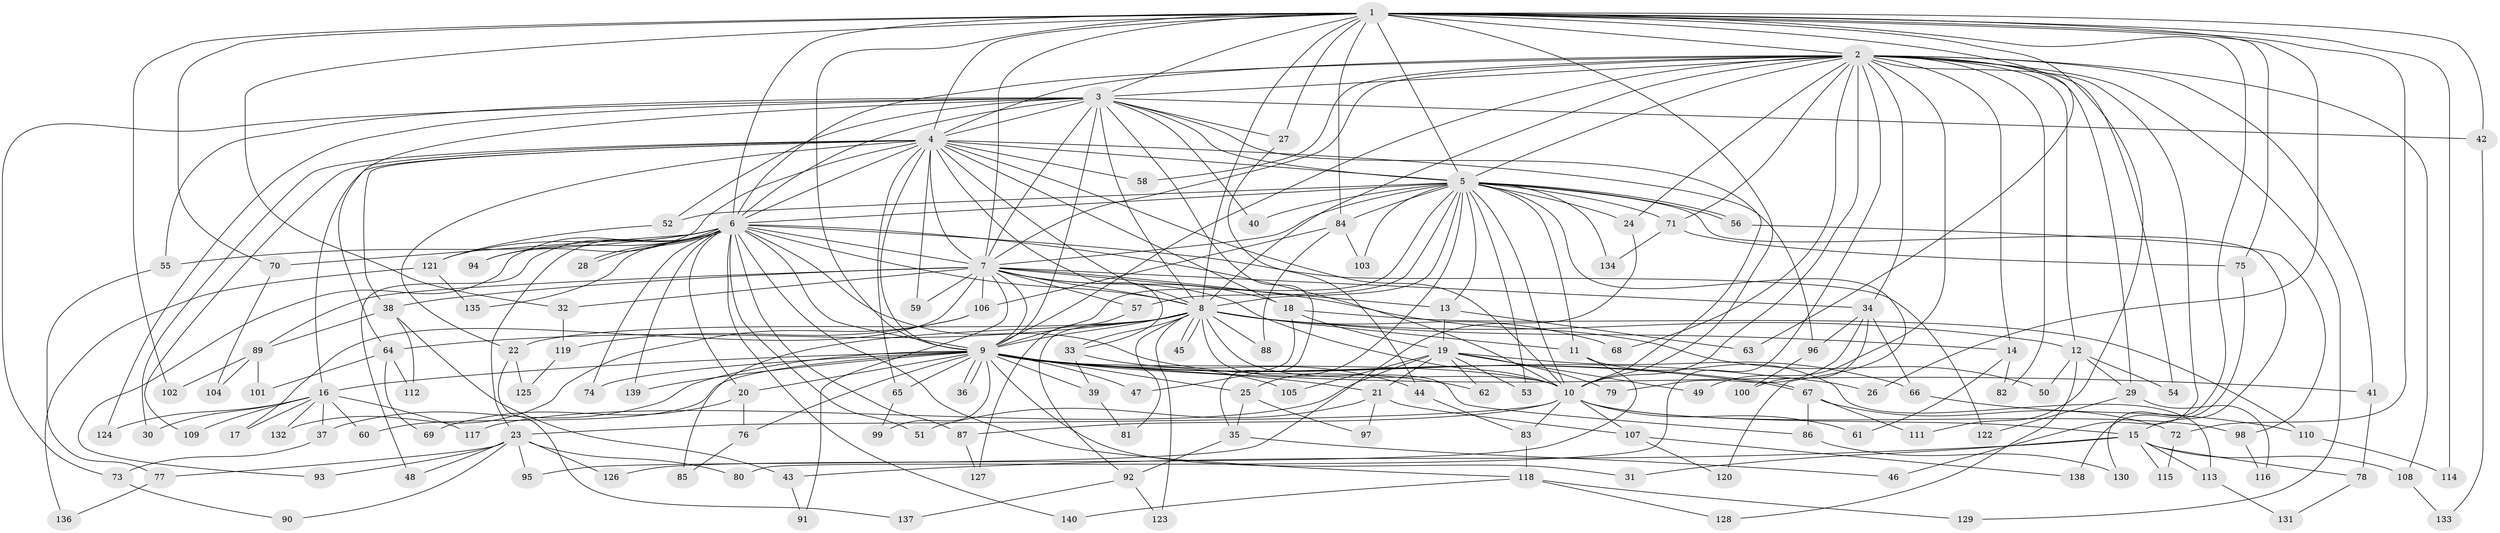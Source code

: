 // coarse degree distribution, {24: 0.01020408163265306, 18: 0.01020408163265306, 28: 0.01020408163265306, 30: 0.01020408163265306, 19: 0.01020408163265306, 4: 0.10204081632653061, 2: 0.5, 1: 0.061224489795918366, 3: 0.1836734693877551, 5: 0.05102040816326531, 6: 0.02040816326530612, 8: 0.02040816326530612, 10: 0.01020408163265306}
// Generated by graph-tools (version 1.1) at 2025/47/03/04/25 21:47:42]
// undirected, 140 vertices, 305 edges
graph export_dot {
graph [start="1"]
  node [color=gray90,style=filled];
  1;
  2;
  3;
  4;
  5;
  6;
  7;
  8;
  9;
  10;
  11;
  12;
  13;
  14;
  15;
  16;
  17;
  18;
  19;
  20;
  21;
  22;
  23;
  24;
  25;
  26;
  27;
  28;
  29;
  30;
  31;
  32;
  33;
  34;
  35;
  36;
  37;
  38;
  39;
  40;
  41;
  42;
  43;
  44;
  45;
  46;
  47;
  48;
  49;
  50;
  51;
  52;
  53;
  54;
  55;
  56;
  57;
  58;
  59;
  60;
  61;
  62;
  63;
  64;
  65;
  66;
  67;
  68;
  69;
  70;
  71;
  72;
  73;
  74;
  75;
  76;
  77;
  78;
  79;
  80;
  81;
  82;
  83;
  84;
  85;
  86;
  87;
  88;
  89;
  90;
  91;
  92;
  93;
  94;
  95;
  96;
  97;
  98;
  99;
  100;
  101;
  102;
  103;
  104;
  105;
  106;
  107;
  108;
  109;
  110;
  111;
  112;
  113;
  114;
  115;
  116;
  117;
  118;
  119;
  120;
  121;
  122;
  123;
  124;
  125;
  126;
  127;
  128;
  129;
  130;
  131;
  132;
  133;
  134;
  135;
  136;
  137;
  138;
  139;
  140;
  1 -- 2;
  1 -- 3;
  1 -- 4;
  1 -- 5;
  1 -- 6;
  1 -- 7;
  1 -- 8;
  1 -- 9;
  1 -- 10;
  1 -- 26;
  1 -- 27;
  1 -- 32;
  1 -- 42;
  1 -- 63;
  1 -- 70;
  1 -- 72;
  1 -- 75;
  1 -- 84;
  1 -- 102;
  1 -- 111;
  1 -- 114;
  1 -- 130;
  2 -- 3;
  2 -- 4;
  2 -- 5;
  2 -- 6;
  2 -- 7;
  2 -- 8;
  2 -- 9;
  2 -- 10;
  2 -- 12;
  2 -- 14;
  2 -- 24;
  2 -- 29;
  2 -- 34;
  2 -- 41;
  2 -- 46;
  2 -- 49;
  2 -- 54;
  2 -- 58;
  2 -- 68;
  2 -- 71;
  2 -- 80;
  2 -- 82;
  2 -- 108;
  2 -- 129;
  3 -- 4;
  3 -- 5;
  3 -- 6;
  3 -- 7;
  3 -- 8;
  3 -- 9;
  3 -- 10;
  3 -- 27;
  3 -- 35;
  3 -- 40;
  3 -- 42;
  3 -- 52;
  3 -- 55;
  3 -- 64;
  3 -- 73;
  3 -- 124;
  4 -- 5;
  4 -- 6;
  4 -- 7;
  4 -- 8;
  4 -- 9;
  4 -- 10;
  4 -- 16;
  4 -- 18;
  4 -- 22;
  4 -- 30;
  4 -- 33;
  4 -- 38;
  4 -- 58;
  4 -- 59;
  4 -- 65;
  4 -- 94;
  4 -- 96;
  4 -- 109;
  5 -- 6;
  5 -- 7;
  5 -- 8;
  5 -- 9;
  5 -- 10;
  5 -- 11;
  5 -- 13;
  5 -- 15;
  5 -- 24;
  5 -- 25;
  5 -- 40;
  5 -- 52;
  5 -- 53;
  5 -- 56;
  5 -- 56;
  5 -- 57;
  5 -- 71;
  5 -- 84;
  5 -- 103;
  5 -- 120;
  5 -- 134;
  6 -- 7;
  6 -- 8;
  6 -- 9;
  6 -- 10;
  6 -- 20;
  6 -- 23;
  6 -- 28;
  6 -- 28;
  6 -- 48;
  6 -- 51;
  6 -- 55;
  6 -- 62;
  6 -- 70;
  6 -- 74;
  6 -- 87;
  6 -- 93;
  6 -- 94;
  6 -- 118;
  6 -- 121;
  6 -- 122;
  6 -- 135;
  6 -- 139;
  6 -- 140;
  7 -- 8;
  7 -- 9;
  7 -- 10;
  7 -- 13;
  7 -- 17;
  7 -- 18;
  7 -- 32;
  7 -- 34;
  7 -- 38;
  7 -- 50;
  7 -- 57;
  7 -- 59;
  7 -- 89;
  7 -- 91;
  7 -- 106;
  8 -- 9;
  8 -- 10;
  8 -- 11;
  8 -- 12;
  8 -- 14;
  8 -- 22;
  8 -- 33;
  8 -- 45;
  8 -- 45;
  8 -- 64;
  8 -- 68;
  8 -- 81;
  8 -- 85;
  8 -- 86;
  8 -- 88;
  8 -- 92;
  8 -- 123;
  9 -- 10;
  9 -- 16;
  9 -- 20;
  9 -- 21;
  9 -- 25;
  9 -- 26;
  9 -- 31;
  9 -- 36;
  9 -- 36;
  9 -- 37;
  9 -- 39;
  9 -- 41;
  9 -- 47;
  9 -- 60;
  9 -- 65;
  9 -- 67;
  9 -- 67;
  9 -- 74;
  9 -- 76;
  9 -- 99;
  9 -- 105;
  9 -- 139;
  10 -- 15;
  10 -- 23;
  10 -- 61;
  10 -- 83;
  10 -- 87;
  10 -- 98;
  10 -- 107;
  11 -- 113;
  11 -- 126;
  12 -- 29;
  12 -- 50;
  12 -- 54;
  12 -- 128;
  13 -- 19;
  13 -- 63;
  14 -- 61;
  14 -- 82;
  15 -- 31;
  15 -- 43;
  15 -- 78;
  15 -- 108;
  15 -- 113;
  15 -- 115;
  16 -- 17;
  16 -- 30;
  16 -- 37;
  16 -- 60;
  16 -- 109;
  16 -- 117;
  16 -- 124;
  16 -- 132;
  18 -- 19;
  18 -- 47;
  18 -- 110;
  19 -- 21;
  19 -- 49;
  19 -- 53;
  19 -- 62;
  19 -- 66;
  19 -- 79;
  19 -- 105;
  19 -- 117;
  20 -- 69;
  20 -- 76;
  21 -- 51;
  21 -- 97;
  21 -- 107;
  22 -- 125;
  22 -- 137;
  23 -- 48;
  23 -- 77;
  23 -- 80;
  23 -- 90;
  23 -- 93;
  23 -- 95;
  23 -- 126;
  24 -- 95;
  25 -- 35;
  25 -- 97;
  27 -- 44;
  29 -- 116;
  29 -- 122;
  32 -- 119;
  33 -- 39;
  33 -- 44;
  34 -- 66;
  34 -- 79;
  34 -- 96;
  34 -- 100;
  35 -- 46;
  35 -- 92;
  37 -- 73;
  38 -- 43;
  38 -- 89;
  38 -- 112;
  39 -- 81;
  41 -- 78;
  42 -- 133;
  43 -- 91;
  44 -- 83;
  52 -- 121;
  55 -- 77;
  56 -- 98;
  57 -- 127;
  64 -- 69;
  64 -- 101;
  64 -- 112;
  65 -- 99;
  66 -- 110;
  67 -- 72;
  67 -- 86;
  67 -- 111;
  70 -- 104;
  71 -- 75;
  71 -- 134;
  72 -- 115;
  73 -- 90;
  75 -- 138;
  76 -- 85;
  77 -- 136;
  78 -- 131;
  83 -- 118;
  84 -- 88;
  84 -- 103;
  84 -- 106;
  86 -- 130;
  87 -- 127;
  89 -- 101;
  89 -- 102;
  89 -- 104;
  92 -- 123;
  92 -- 137;
  96 -- 100;
  98 -- 116;
  106 -- 119;
  106 -- 132;
  107 -- 120;
  107 -- 138;
  108 -- 133;
  110 -- 114;
  113 -- 131;
  118 -- 128;
  118 -- 129;
  118 -- 140;
  119 -- 125;
  121 -- 135;
  121 -- 136;
}
